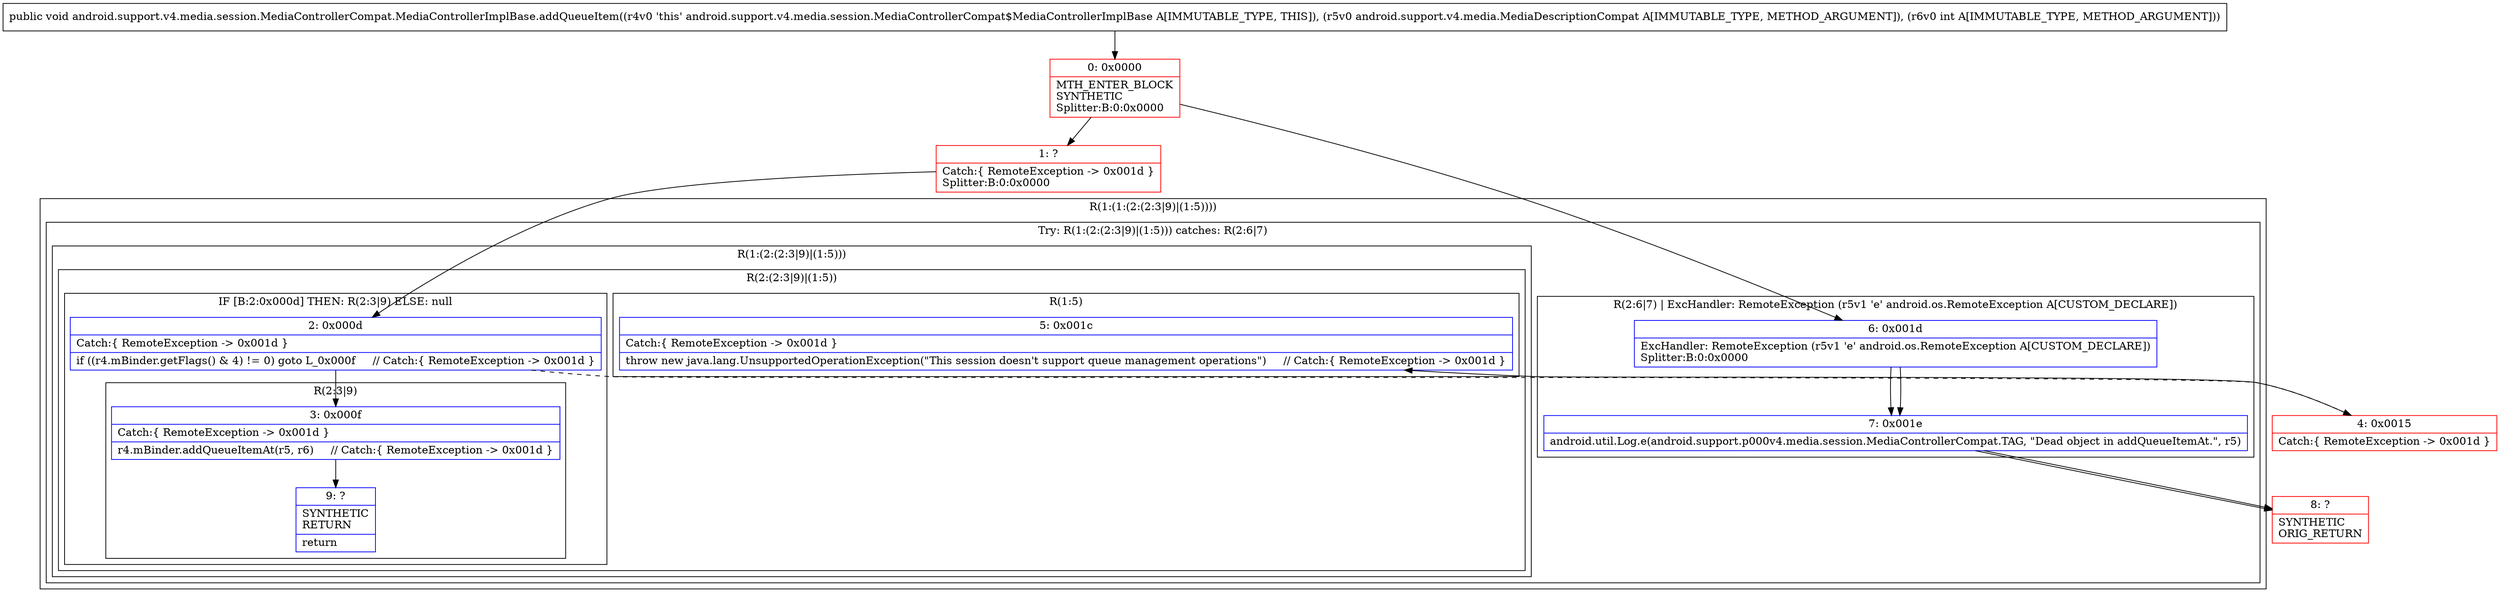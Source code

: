 digraph "CFG forandroid.support.v4.media.session.MediaControllerCompat.MediaControllerImplBase.addQueueItem(Landroid\/support\/v4\/media\/MediaDescriptionCompat;I)V" {
subgraph cluster_Region_945319891 {
label = "R(1:(1:(2:(2:3|9)|(1:5))))";
node [shape=record,color=blue];
subgraph cluster_TryCatchRegion_98954569 {
label = "Try: R(1:(2:(2:3|9)|(1:5))) catches: R(2:6|7)";
node [shape=record,color=blue];
subgraph cluster_Region_1730732265 {
label = "R(1:(2:(2:3|9)|(1:5)))";
node [shape=record,color=blue];
subgraph cluster_Region_219430256 {
label = "R(2:(2:3|9)|(1:5))";
node [shape=record,color=blue];
subgraph cluster_IfRegion_1992945142 {
label = "IF [B:2:0x000d] THEN: R(2:3|9) ELSE: null";
node [shape=record,color=blue];
Node_2 [shape=record,label="{2\:\ 0x000d|Catch:\{ RemoteException \-\> 0x001d \}\l|if ((r4.mBinder.getFlags() & 4) != 0) goto L_0x000f     \/\/ Catch:\{ RemoteException \-\> 0x001d \}\l}"];
subgraph cluster_Region_1550637507 {
label = "R(2:3|9)";
node [shape=record,color=blue];
Node_3 [shape=record,label="{3\:\ 0x000f|Catch:\{ RemoteException \-\> 0x001d \}\l|r4.mBinder.addQueueItemAt(r5, r6)     \/\/ Catch:\{ RemoteException \-\> 0x001d \}\l}"];
Node_9 [shape=record,label="{9\:\ ?|SYNTHETIC\lRETURN\l|return\l}"];
}
}
subgraph cluster_Region_2086880527 {
label = "R(1:5)";
node [shape=record,color=blue];
Node_5 [shape=record,label="{5\:\ 0x001c|Catch:\{ RemoteException \-\> 0x001d \}\l|throw new java.lang.UnsupportedOperationException(\"This session doesn't support queue management operations\")     \/\/ Catch:\{ RemoteException \-\> 0x001d \}\l}"];
}
}
}
subgraph cluster_Region_1345329230 {
label = "R(2:6|7) | ExcHandler: RemoteException (r5v1 'e' android.os.RemoteException A[CUSTOM_DECLARE])\l";
node [shape=record,color=blue];
Node_6 [shape=record,label="{6\:\ 0x001d|ExcHandler: RemoteException (r5v1 'e' android.os.RemoteException A[CUSTOM_DECLARE])\lSplitter:B:0:0x0000\l}"];
Node_7 [shape=record,label="{7\:\ 0x001e|android.util.Log.e(android.support.p000v4.media.session.MediaControllerCompat.TAG, \"Dead object in addQueueItemAt.\", r5)\l}"];
}
}
}
subgraph cluster_Region_1345329230 {
label = "R(2:6|7) | ExcHandler: RemoteException (r5v1 'e' android.os.RemoteException A[CUSTOM_DECLARE])\l";
node [shape=record,color=blue];
Node_6 [shape=record,label="{6\:\ 0x001d|ExcHandler: RemoteException (r5v1 'e' android.os.RemoteException A[CUSTOM_DECLARE])\lSplitter:B:0:0x0000\l}"];
Node_7 [shape=record,label="{7\:\ 0x001e|android.util.Log.e(android.support.p000v4.media.session.MediaControllerCompat.TAG, \"Dead object in addQueueItemAt.\", r5)\l}"];
}
Node_0 [shape=record,color=red,label="{0\:\ 0x0000|MTH_ENTER_BLOCK\lSYNTHETIC\lSplitter:B:0:0x0000\l}"];
Node_1 [shape=record,color=red,label="{1\:\ ?|Catch:\{ RemoteException \-\> 0x001d \}\lSplitter:B:0:0x0000\l}"];
Node_4 [shape=record,color=red,label="{4\:\ 0x0015|Catch:\{ RemoteException \-\> 0x001d \}\l}"];
Node_8 [shape=record,color=red,label="{8\:\ ?|SYNTHETIC\lORIG_RETURN\l}"];
MethodNode[shape=record,label="{public void android.support.v4.media.session.MediaControllerCompat.MediaControllerImplBase.addQueueItem((r4v0 'this' android.support.v4.media.session.MediaControllerCompat$MediaControllerImplBase A[IMMUTABLE_TYPE, THIS]), (r5v0 android.support.v4.media.MediaDescriptionCompat A[IMMUTABLE_TYPE, METHOD_ARGUMENT]), (r6v0 int A[IMMUTABLE_TYPE, METHOD_ARGUMENT])) }"];
MethodNode -> Node_0;
Node_2 -> Node_3;
Node_2 -> Node_4[style=dashed];
Node_3 -> Node_9;
Node_6 -> Node_7;
Node_7 -> Node_8;
Node_6 -> Node_7;
Node_7 -> Node_8;
Node_0 -> Node_1;
Node_0 -> Node_6;
Node_1 -> Node_2;
Node_4 -> Node_5;
}

